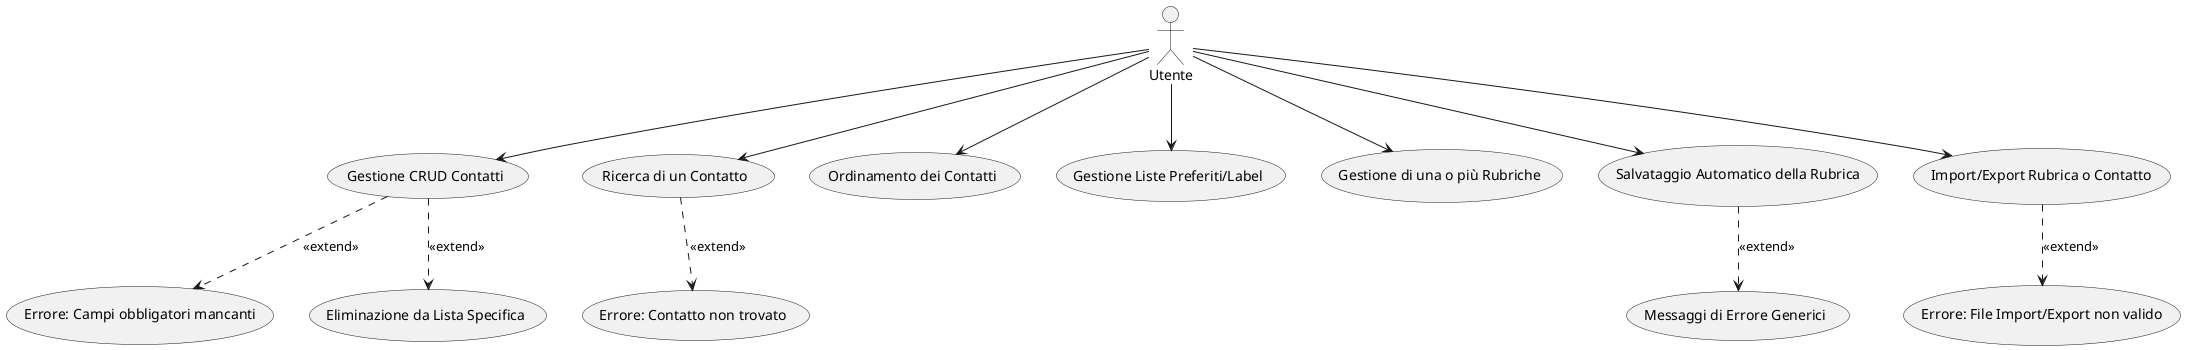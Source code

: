 @startuml
actor "Utente" as User

' Casi d'uso principali
usecase "Gestione CRUD Contatti" as UC1
usecase "Ricerca di un Contatto" as UC2
usecase "Ordinamento dei Contatti" as UC3
usecase "Gestione Liste Preferiti/Label" as UC4
usecase "Gestione di una o più Rubriche" as UC5
usecase "Salvataggio Automatico della Rubrica" as UC6
usecase "Import/Export Rubrica o Contatto" as UC7

' Casi alternativi ed estensioni
usecase "Errore: Campi obbligatori mancanti" as Alt1
usecase "Errore: Contatto non trovato" as Alt2
usecase "Eliminazione da Lista Specifica" as Alt3
usecase "Errore: File Import/Export non valido" as Alt4
usecase "Messaggi di Errore Generici" as Alt5

' Relazioni principali tra attore e casi d'uso
User --> UC1
User --> UC2
User --> UC3
User --> UC4
User --> UC5
User --> UC6
User --> UC7

' Relazioni estese e alternative
UC1 ..> Alt1 : <<extend>>
UC2 ..> Alt2 : <<extend>>
UC1 ..> Alt3 : <<extend>>
UC7 ..> Alt4 : <<extend>>
UC6 ..> Alt5 : <<extend>>

@enduml
